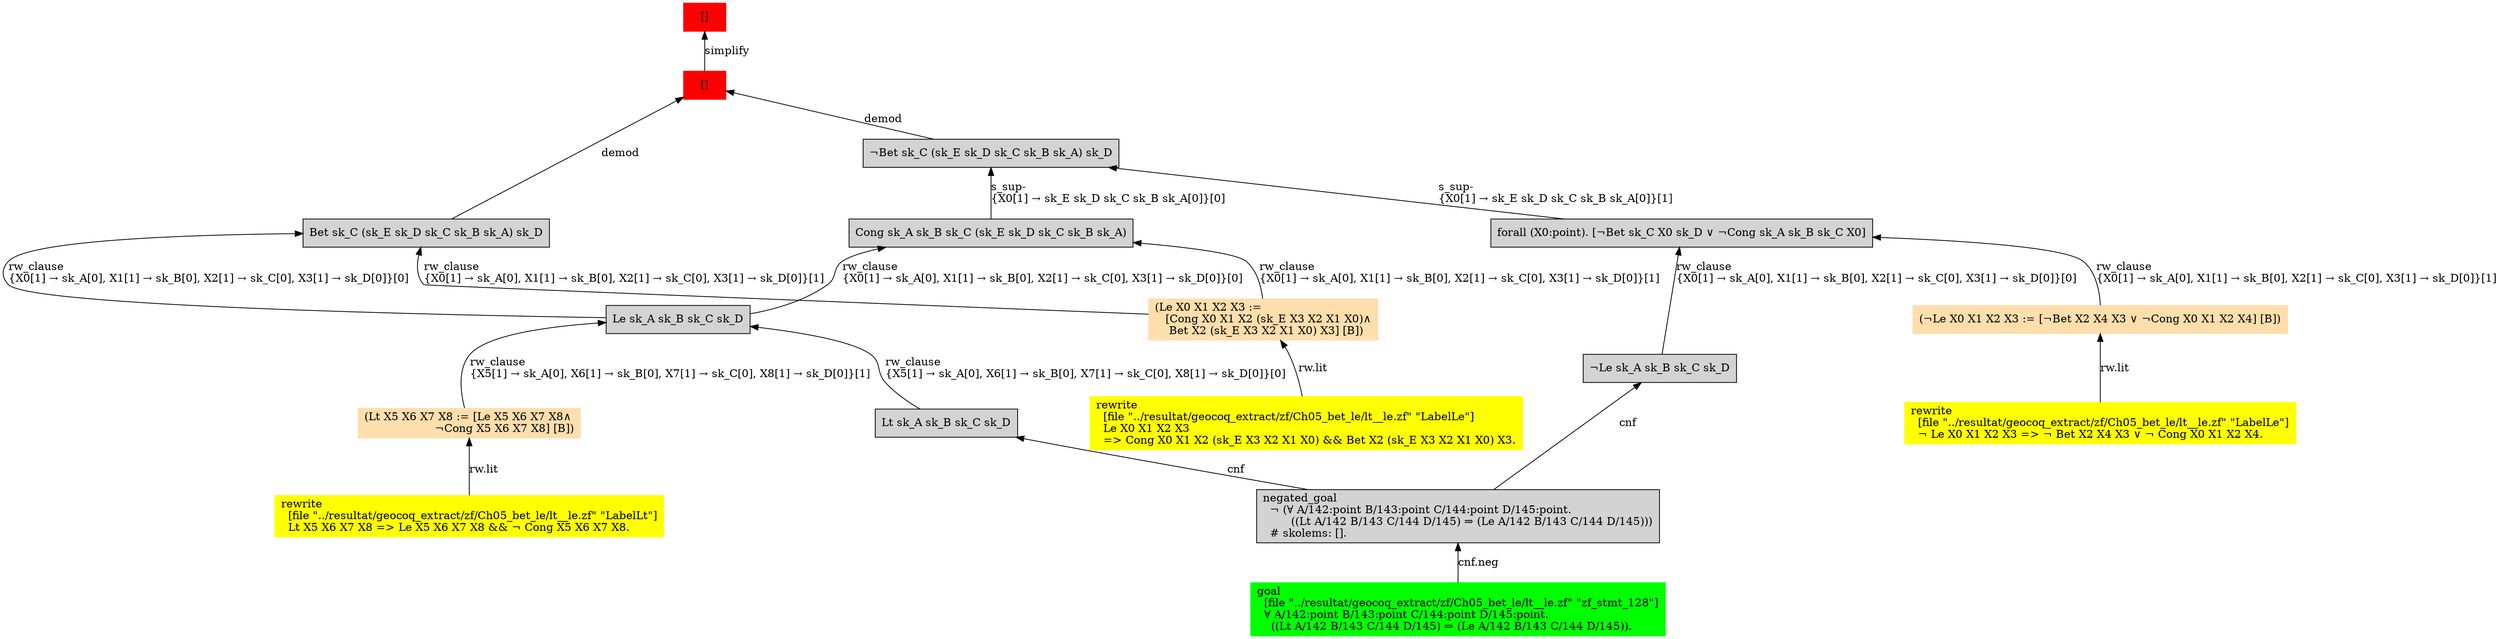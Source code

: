 digraph "unsat_graph" {
  vertex_0 [color=red, label="[]", shape=box, style=filled];
  vertex_0 -> vertex_1 [label="simplify", dir="back"];
  vertex_1 [color=red, label="[]", shape=box, style=filled];
  vertex_1 -> vertex_2 [label="demod", dir="back"];
  vertex_2 [shape=box, label="Bet sk_C (sk_E sk_D sk_C sk_B sk_A) sk_D\l", style=filled];
  vertex_2 -> vertex_3 [label="rw_clause\l\{X0[1] → sk_A[0], X1[1] → sk_B[0], X2[1] → sk_C[0], X3[1] → sk_D[0]\}[1]\l", dir="back"];
  vertex_3 [color=navajowhite, shape=box, label="(Le X0 X1 X2 X3 :=\l   [Cong X0 X1 X2 (sk_E X3 X2 X1 X0)∧\l    Bet X2 (sk_E X3 X2 X1 X0) X3] [B])\l", style=filled];
  vertex_3 -> vertex_4 [label="rw.lit", dir="back"];
  vertex_4 [color=yellow, shape=box, label="rewrite\l  [file \"../resultat/geocoq_extract/zf/Ch05_bet_le/lt__le.zf\" \"LabelLe\"]\l  Le X0 X1 X2 X3\l  =\> Cong X0 X1 X2 (sk_E X3 X2 X1 X0) && Bet X2 (sk_E X3 X2 X1 X0) X3.\l", style=filled];
  vertex_2 -> vertex_5 [label="rw_clause\l\{X0[1] → sk_A[0], X1[1] → sk_B[0], X2[1] → sk_C[0], X3[1] → sk_D[0]\}[0]\l", dir="back"];
  vertex_5 [shape=box, label="Le sk_A sk_B sk_C sk_D\l", style=filled];
  vertex_5 -> vertex_6 [label="rw_clause\l\{X5[1] → sk_A[0], X6[1] → sk_B[0], X7[1] → sk_C[0], X8[1] → sk_D[0]\}[1]\l", dir="back"];
  vertex_6 [color=navajowhite, shape=box, label="(Lt X5 X6 X7 X8 := [Le X5 X6 X7 X8∧\l                    ¬Cong X5 X6 X7 X8] [B])\l", style=filled];
  vertex_6 -> vertex_7 [label="rw.lit", dir="back"];
  vertex_7 [color=yellow, shape=box, label="rewrite\l  [file \"../resultat/geocoq_extract/zf/Ch05_bet_le/lt__le.zf\" \"LabelLt\"]\l  Lt X5 X6 X7 X8 =\> Le X5 X6 X7 X8 && ¬ Cong X5 X6 X7 X8.\l", style=filled];
  vertex_5 -> vertex_8 [label="rw_clause\l\{X5[1] → sk_A[0], X6[1] → sk_B[0], X7[1] → sk_C[0], X8[1] → sk_D[0]\}[0]\l", dir="back"];
  vertex_8 [shape=box, label="Lt sk_A sk_B sk_C sk_D\l", style=filled];
  vertex_8 -> vertex_9 [label="cnf", dir="back"];
  vertex_9 [shape=box, label="negated_goal\l  ¬ (∀ A/142:point B/143:point C/144:point D/145:point.\l        ((Lt A/142 B/143 C/144 D/145) ⇒ (Le A/142 B/143 C/144 D/145)))\l  # skolems: [].\l", style=filled];
  vertex_9 -> vertex_10 [label="cnf.neg", dir="back"];
  vertex_10 [color=green, shape=box, label="goal\l  [file \"../resultat/geocoq_extract/zf/Ch05_bet_le/lt__le.zf\" \"zf_stmt_128\"]\l  ∀ A/142:point B/143:point C/144:point D/145:point.\l    ((Lt A/142 B/143 C/144 D/145) ⇒ (Le A/142 B/143 C/144 D/145)).\l", style=filled];
  vertex_1 -> vertex_11 [label="demod", dir="back"];
  vertex_11 [shape=box, label="¬Bet sk_C (sk_E sk_D sk_C sk_B sk_A) sk_D\l", style=filled];
  vertex_11 -> vertex_12 [label="s_sup-\l\{X0[1] → sk_E sk_D sk_C sk_B sk_A[0]\}[1]\l", dir="back"];
  vertex_12 [shape=box, label="forall (X0:point). [¬Bet sk_C X0 sk_D ∨ ¬Cong sk_A sk_B sk_C X0]\l", style=filled];
  vertex_12 -> vertex_13 [label="rw_clause\l\{X0[1] → sk_A[0], X1[1] → sk_B[0], X2[1] → sk_C[0], X3[1] → sk_D[0]\}[1]\l", dir="back"];
  vertex_13 [color=navajowhite, shape=box, label="(¬Le X0 X1 X2 X3 := [¬Bet X2 X4 X3 ∨ ¬Cong X0 X1 X2 X4] [B])\l", style=filled];
  vertex_13 -> vertex_14 [label="rw.lit", dir="back"];
  vertex_14 [color=yellow, shape=box, label="rewrite\l  [file \"../resultat/geocoq_extract/zf/Ch05_bet_le/lt__le.zf\" \"LabelLe\"]\l  ¬ Le X0 X1 X2 X3 =\> ¬ Bet X2 X4 X3 ∨ ¬ Cong X0 X1 X2 X4.\l", style=filled];
  vertex_12 -> vertex_15 [label="rw_clause\l\{X0[1] → sk_A[0], X1[1] → sk_B[0], X2[1] → sk_C[0], X3[1] → sk_D[0]\}[0]\l", dir="back"];
  vertex_15 [shape=box, label="¬Le sk_A sk_B sk_C sk_D\l", style=filled];
  vertex_15 -> vertex_9 [label="cnf", dir="back"];
  vertex_11 -> vertex_16 [label="s_sup-\l\{X0[1] → sk_E sk_D sk_C sk_B sk_A[0]\}[0]\l", dir="back"];
  vertex_16 [shape=box, label="Cong sk_A sk_B sk_C (sk_E sk_D sk_C sk_B sk_A)\l", style=filled];
  vertex_16 -> vertex_3 [label="rw_clause\l\{X0[1] → sk_A[0], X1[1] → sk_B[0], X2[1] → sk_C[0], X3[1] → sk_D[0]\}[1]\l", dir="back"];
  vertex_16 -> vertex_5 [label="rw_clause\l\{X0[1] → sk_A[0], X1[1] → sk_B[0], X2[1] → sk_C[0], X3[1] → sk_D[0]\}[0]\l", dir="back"];
  }


